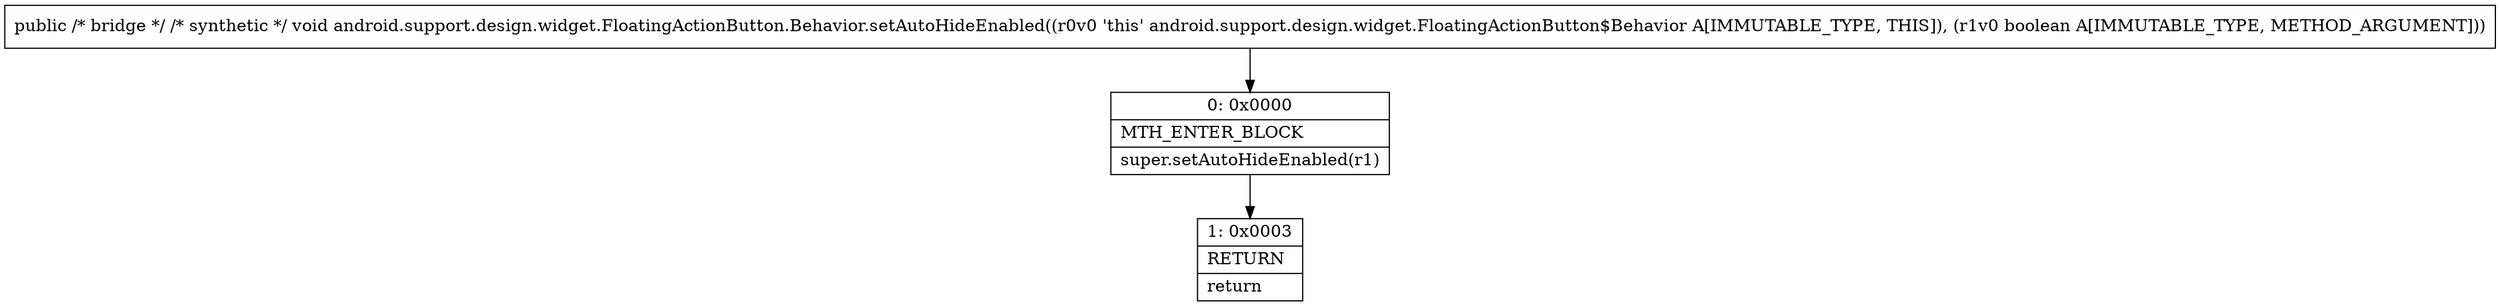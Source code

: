 digraph "CFG forandroid.support.design.widget.FloatingActionButton.Behavior.setAutoHideEnabled(Z)V" {
Node_0 [shape=record,label="{0\:\ 0x0000|MTH_ENTER_BLOCK\l|super.setAutoHideEnabled(r1)\l}"];
Node_1 [shape=record,label="{1\:\ 0x0003|RETURN\l|return\l}"];
MethodNode[shape=record,label="{public \/* bridge *\/ \/* synthetic *\/ void android.support.design.widget.FloatingActionButton.Behavior.setAutoHideEnabled((r0v0 'this' android.support.design.widget.FloatingActionButton$Behavior A[IMMUTABLE_TYPE, THIS]), (r1v0 boolean A[IMMUTABLE_TYPE, METHOD_ARGUMENT])) }"];
MethodNode -> Node_0;
Node_0 -> Node_1;
}

